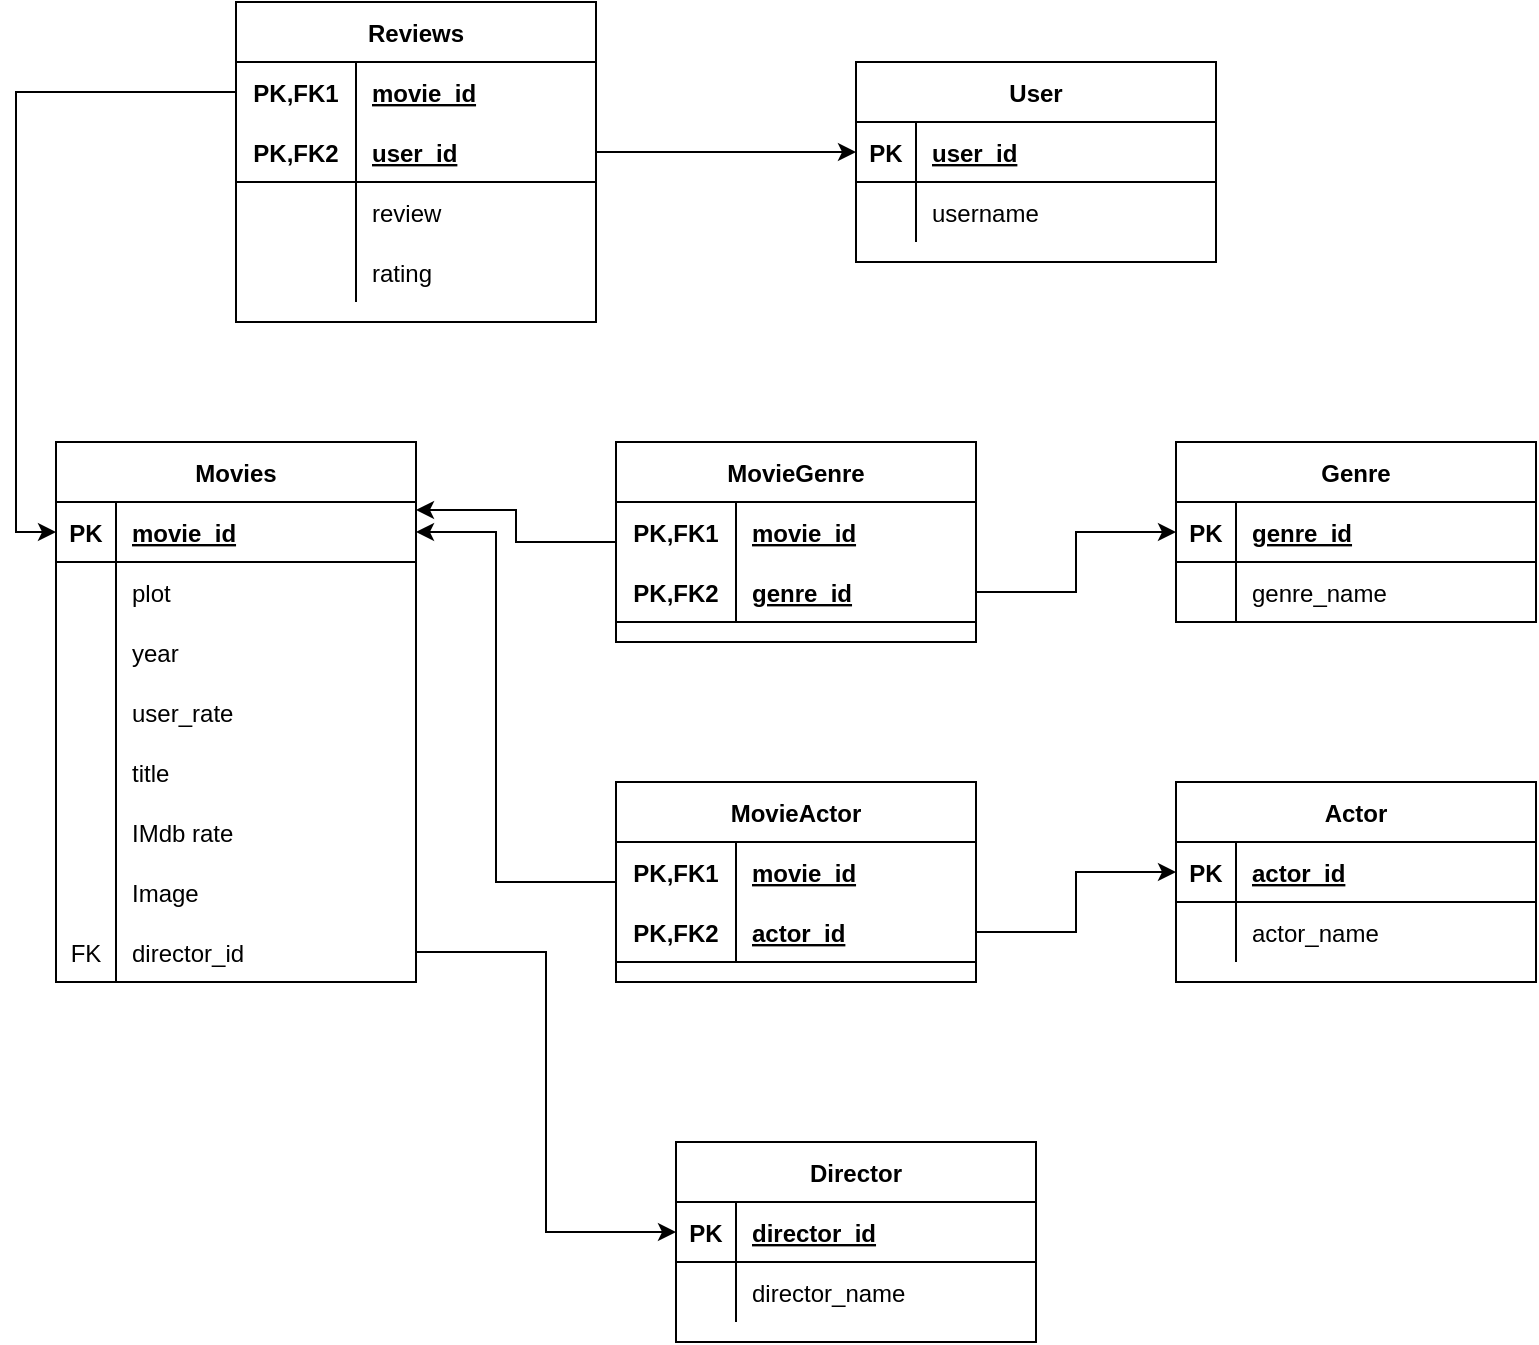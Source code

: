 <mxfile version="13.8.8" type="github">
  <diagram id="c0C46JMUdPOHkWmbJsBo" name="Page-1">
    <mxGraphModel dx="910" dy="462" grid="1" gridSize="10" guides="1" tooltips="1" connect="1" arrows="1" fold="1" page="1" pageScale="1" pageWidth="850" pageHeight="1100" math="0" shadow="0">
      <root>
        <mxCell id="0" />
        <mxCell id="1" parent="0" />
        <mxCell id="cWqjWIrs6oflig7eP5bg-1" value="Movies" style="shape=table;startSize=30;container=1;collapsible=1;childLayout=tableLayout;fixedRows=1;rowLines=0;fontStyle=1;align=center;resizeLast=1;" vertex="1" parent="1">
          <mxGeometry x="40" y="280" width="180" height="270" as="geometry" />
        </mxCell>
        <mxCell id="cWqjWIrs6oflig7eP5bg-2" value="" style="shape=partialRectangle;collapsible=0;dropTarget=0;pointerEvents=0;fillColor=none;top=0;left=0;bottom=1;right=0;points=[[0,0.5],[1,0.5]];portConstraint=eastwest;" vertex="1" parent="cWqjWIrs6oflig7eP5bg-1">
          <mxGeometry y="30" width="180" height="30" as="geometry" />
        </mxCell>
        <mxCell id="cWqjWIrs6oflig7eP5bg-3" value="PK" style="shape=partialRectangle;connectable=0;fillColor=none;top=0;left=0;bottom=0;right=0;fontStyle=1;overflow=hidden;" vertex="1" parent="cWqjWIrs6oflig7eP5bg-2">
          <mxGeometry width="30" height="30" as="geometry" />
        </mxCell>
        <mxCell id="cWqjWIrs6oflig7eP5bg-4" value="movie_id" style="shape=partialRectangle;connectable=0;fillColor=none;top=0;left=0;bottom=0;right=0;align=left;spacingLeft=6;fontStyle=5;overflow=hidden;" vertex="1" parent="cWqjWIrs6oflig7eP5bg-2">
          <mxGeometry x="30" width="150" height="30" as="geometry" />
        </mxCell>
        <mxCell id="cWqjWIrs6oflig7eP5bg-5" value="" style="shape=partialRectangle;collapsible=0;dropTarget=0;pointerEvents=0;fillColor=none;top=0;left=0;bottom=0;right=0;points=[[0,0.5],[1,0.5]];portConstraint=eastwest;" vertex="1" parent="cWqjWIrs6oflig7eP5bg-1">
          <mxGeometry y="60" width="180" height="30" as="geometry" />
        </mxCell>
        <mxCell id="cWqjWIrs6oflig7eP5bg-6" value="" style="shape=partialRectangle;connectable=0;fillColor=none;top=0;left=0;bottom=0;right=0;editable=1;overflow=hidden;" vertex="1" parent="cWqjWIrs6oflig7eP5bg-5">
          <mxGeometry width="30" height="30" as="geometry" />
        </mxCell>
        <mxCell id="cWqjWIrs6oflig7eP5bg-7" value="plot" style="shape=partialRectangle;connectable=0;fillColor=none;top=0;left=0;bottom=0;right=0;align=left;spacingLeft=6;overflow=hidden;" vertex="1" parent="cWqjWIrs6oflig7eP5bg-5">
          <mxGeometry x="30" width="150" height="30" as="geometry" />
        </mxCell>
        <mxCell id="cWqjWIrs6oflig7eP5bg-8" value="" style="shape=partialRectangle;collapsible=0;dropTarget=0;pointerEvents=0;fillColor=none;top=0;left=0;bottom=0;right=0;points=[[0,0.5],[1,0.5]];portConstraint=eastwest;" vertex="1" parent="cWqjWIrs6oflig7eP5bg-1">
          <mxGeometry y="90" width="180" height="30" as="geometry" />
        </mxCell>
        <mxCell id="cWqjWIrs6oflig7eP5bg-9" value="" style="shape=partialRectangle;connectable=0;fillColor=none;top=0;left=0;bottom=0;right=0;editable=1;overflow=hidden;" vertex="1" parent="cWqjWIrs6oflig7eP5bg-8">
          <mxGeometry width="30" height="30" as="geometry" />
        </mxCell>
        <mxCell id="cWqjWIrs6oflig7eP5bg-10" value="year" style="shape=partialRectangle;connectable=0;fillColor=none;top=0;left=0;bottom=0;right=0;align=left;spacingLeft=6;overflow=hidden;" vertex="1" parent="cWqjWIrs6oflig7eP5bg-8">
          <mxGeometry x="30" width="150" height="30" as="geometry" />
        </mxCell>
        <mxCell id="cWqjWIrs6oflig7eP5bg-11" value="" style="shape=partialRectangle;collapsible=0;dropTarget=0;pointerEvents=0;fillColor=none;top=0;left=0;bottom=0;right=0;points=[[0,0.5],[1,0.5]];portConstraint=eastwest;" vertex="1" parent="cWqjWIrs6oflig7eP5bg-1">
          <mxGeometry y="120" width="180" height="30" as="geometry" />
        </mxCell>
        <mxCell id="cWqjWIrs6oflig7eP5bg-12" value="" style="shape=partialRectangle;connectable=0;fillColor=none;top=0;left=0;bottom=0;right=0;editable=1;overflow=hidden;" vertex="1" parent="cWqjWIrs6oflig7eP5bg-11">
          <mxGeometry width="30" height="30" as="geometry" />
        </mxCell>
        <mxCell id="cWqjWIrs6oflig7eP5bg-13" value="user_rate" style="shape=partialRectangle;connectable=0;fillColor=none;top=0;left=0;bottom=0;right=0;align=left;spacingLeft=6;overflow=hidden;" vertex="1" parent="cWqjWIrs6oflig7eP5bg-11">
          <mxGeometry x="30" width="150" height="30" as="geometry" />
        </mxCell>
        <mxCell id="cWqjWIrs6oflig7eP5bg-28" value="" style="shape=partialRectangle;collapsible=0;dropTarget=0;pointerEvents=0;fillColor=none;top=0;left=0;bottom=0;right=0;points=[[0,0.5],[1,0.5]];portConstraint=eastwest;" vertex="1" parent="cWqjWIrs6oflig7eP5bg-1">
          <mxGeometry y="150" width="180" height="30" as="geometry" />
        </mxCell>
        <mxCell id="cWqjWIrs6oflig7eP5bg-29" value="" style="shape=partialRectangle;connectable=0;fillColor=none;top=0;left=0;bottom=0;right=0;editable=1;overflow=hidden;" vertex="1" parent="cWqjWIrs6oflig7eP5bg-28">
          <mxGeometry width="30" height="30" as="geometry" />
        </mxCell>
        <mxCell id="cWqjWIrs6oflig7eP5bg-30" value="title" style="shape=partialRectangle;connectable=0;fillColor=none;top=0;left=0;bottom=0;right=0;align=left;spacingLeft=6;overflow=hidden;" vertex="1" parent="cWqjWIrs6oflig7eP5bg-28">
          <mxGeometry x="30" width="150" height="30" as="geometry" />
        </mxCell>
        <mxCell id="cWqjWIrs6oflig7eP5bg-31" value="" style="shape=partialRectangle;collapsible=0;dropTarget=0;pointerEvents=0;fillColor=none;top=0;left=0;bottom=0;right=0;points=[[0,0.5],[1,0.5]];portConstraint=eastwest;" vertex="1" parent="cWqjWIrs6oflig7eP5bg-1">
          <mxGeometry y="180" width="180" height="30" as="geometry" />
        </mxCell>
        <mxCell id="cWqjWIrs6oflig7eP5bg-32" value="" style="shape=partialRectangle;connectable=0;fillColor=none;top=0;left=0;bottom=0;right=0;editable=1;overflow=hidden;" vertex="1" parent="cWqjWIrs6oflig7eP5bg-31">
          <mxGeometry width="30" height="30" as="geometry" />
        </mxCell>
        <mxCell id="cWqjWIrs6oflig7eP5bg-33" value="IMdb rate" style="shape=partialRectangle;connectable=0;fillColor=none;top=0;left=0;bottom=0;right=0;align=left;spacingLeft=6;overflow=hidden;" vertex="1" parent="cWqjWIrs6oflig7eP5bg-31">
          <mxGeometry x="30" width="150" height="30" as="geometry" />
        </mxCell>
        <mxCell id="cWqjWIrs6oflig7eP5bg-34" value="" style="shape=partialRectangle;collapsible=0;dropTarget=0;pointerEvents=0;fillColor=none;top=0;left=0;bottom=0;right=0;points=[[0,0.5],[1,0.5]];portConstraint=eastwest;" vertex="1" parent="cWqjWIrs6oflig7eP5bg-1">
          <mxGeometry y="210" width="180" height="30" as="geometry" />
        </mxCell>
        <mxCell id="cWqjWIrs6oflig7eP5bg-35" value="" style="shape=partialRectangle;connectable=0;fillColor=none;top=0;left=0;bottom=0;right=0;editable=1;overflow=hidden;" vertex="1" parent="cWqjWIrs6oflig7eP5bg-34">
          <mxGeometry width="30" height="30" as="geometry" />
        </mxCell>
        <mxCell id="cWqjWIrs6oflig7eP5bg-36" value="Image" style="shape=partialRectangle;connectable=0;fillColor=none;top=0;left=0;bottom=0;right=0;align=left;spacingLeft=6;overflow=hidden;" vertex="1" parent="cWqjWIrs6oflig7eP5bg-34">
          <mxGeometry x="30" width="150" height="30" as="geometry" />
        </mxCell>
        <mxCell id="cWqjWIrs6oflig7eP5bg-149" value="" style="shape=partialRectangle;collapsible=0;dropTarget=0;pointerEvents=0;fillColor=none;top=0;left=0;bottom=0;right=0;points=[[0,0.5],[1,0.5]];portConstraint=eastwest;" vertex="1" parent="cWqjWIrs6oflig7eP5bg-1">
          <mxGeometry y="240" width="180" height="30" as="geometry" />
        </mxCell>
        <mxCell id="cWqjWIrs6oflig7eP5bg-150" value="FK" style="shape=partialRectangle;connectable=0;fillColor=none;top=0;left=0;bottom=0;right=0;editable=1;overflow=hidden;fontStyle=0" vertex="1" parent="cWqjWIrs6oflig7eP5bg-149">
          <mxGeometry width="30" height="30" as="geometry" />
        </mxCell>
        <mxCell id="cWqjWIrs6oflig7eP5bg-151" value="director_id" style="shape=partialRectangle;connectable=0;fillColor=none;top=0;left=0;bottom=0;right=0;align=left;spacingLeft=6;overflow=hidden;fontStyle=0" vertex="1" parent="cWqjWIrs6oflig7eP5bg-149">
          <mxGeometry x="30" width="150" height="30" as="geometry" />
        </mxCell>
        <mxCell id="cWqjWIrs6oflig7eP5bg-37" value="Actor" style="shape=table;startSize=30;container=1;collapsible=1;childLayout=tableLayout;fixedRows=1;rowLines=0;fontStyle=1;align=center;resizeLast=1;" vertex="1" parent="1">
          <mxGeometry x="600" y="450" width="180" height="100" as="geometry" />
        </mxCell>
        <mxCell id="cWqjWIrs6oflig7eP5bg-38" value="" style="shape=partialRectangle;collapsible=0;dropTarget=0;pointerEvents=0;fillColor=none;top=0;left=0;bottom=1;right=0;points=[[0,0.5],[1,0.5]];portConstraint=eastwest;" vertex="1" parent="cWqjWIrs6oflig7eP5bg-37">
          <mxGeometry y="30" width="180" height="30" as="geometry" />
        </mxCell>
        <mxCell id="cWqjWIrs6oflig7eP5bg-39" value="PK" style="shape=partialRectangle;connectable=0;fillColor=none;top=0;left=0;bottom=0;right=0;fontStyle=1;overflow=hidden;" vertex="1" parent="cWqjWIrs6oflig7eP5bg-38">
          <mxGeometry width="30" height="30" as="geometry" />
        </mxCell>
        <mxCell id="cWqjWIrs6oflig7eP5bg-40" value="actor_id" style="shape=partialRectangle;connectable=0;fillColor=none;top=0;left=0;bottom=0;right=0;align=left;spacingLeft=6;fontStyle=5;overflow=hidden;" vertex="1" parent="cWqjWIrs6oflig7eP5bg-38">
          <mxGeometry x="30" width="150" height="30" as="geometry" />
        </mxCell>
        <mxCell id="cWqjWIrs6oflig7eP5bg-41" value="" style="shape=partialRectangle;collapsible=0;dropTarget=0;pointerEvents=0;fillColor=none;top=0;left=0;bottom=0;right=0;points=[[0,0.5],[1,0.5]];portConstraint=eastwest;" vertex="1" parent="cWqjWIrs6oflig7eP5bg-37">
          <mxGeometry y="60" width="180" height="30" as="geometry" />
        </mxCell>
        <mxCell id="cWqjWIrs6oflig7eP5bg-42" value="" style="shape=partialRectangle;connectable=0;fillColor=none;top=0;left=0;bottom=0;right=0;editable=1;overflow=hidden;" vertex="1" parent="cWqjWIrs6oflig7eP5bg-41">
          <mxGeometry width="30" height="30" as="geometry" />
        </mxCell>
        <mxCell id="cWqjWIrs6oflig7eP5bg-43" value="actor_name" style="shape=partialRectangle;connectable=0;fillColor=none;top=0;left=0;bottom=0;right=0;align=left;spacingLeft=6;overflow=hidden;" vertex="1" parent="cWqjWIrs6oflig7eP5bg-41">
          <mxGeometry x="30" width="150" height="30" as="geometry" />
        </mxCell>
        <mxCell id="cWqjWIrs6oflig7eP5bg-50" value="Genre" style="shape=table;startSize=30;container=1;collapsible=1;childLayout=tableLayout;fixedRows=1;rowLines=0;fontStyle=1;align=center;resizeLast=1;" vertex="1" parent="1">
          <mxGeometry x="600" y="280" width="180" height="90" as="geometry" />
        </mxCell>
        <mxCell id="cWqjWIrs6oflig7eP5bg-51" value="" style="shape=partialRectangle;collapsible=0;dropTarget=0;pointerEvents=0;fillColor=none;top=0;left=0;bottom=1;right=0;points=[[0,0.5],[1,0.5]];portConstraint=eastwest;" vertex="1" parent="cWqjWIrs6oflig7eP5bg-50">
          <mxGeometry y="30" width="180" height="30" as="geometry" />
        </mxCell>
        <mxCell id="cWqjWIrs6oflig7eP5bg-52" value="PK" style="shape=partialRectangle;connectable=0;fillColor=none;top=0;left=0;bottom=0;right=0;fontStyle=1;overflow=hidden;" vertex="1" parent="cWqjWIrs6oflig7eP5bg-51">
          <mxGeometry width="30" height="30" as="geometry" />
        </mxCell>
        <mxCell id="cWqjWIrs6oflig7eP5bg-53" value="genre_id" style="shape=partialRectangle;connectable=0;fillColor=none;top=0;left=0;bottom=0;right=0;align=left;spacingLeft=6;fontStyle=5;overflow=hidden;" vertex="1" parent="cWqjWIrs6oflig7eP5bg-51">
          <mxGeometry x="30" width="150" height="30" as="geometry" />
        </mxCell>
        <mxCell id="cWqjWIrs6oflig7eP5bg-54" value="" style="shape=partialRectangle;collapsible=0;dropTarget=0;pointerEvents=0;fillColor=none;top=0;left=0;bottom=0;right=0;points=[[0,0.5],[1,0.5]];portConstraint=eastwest;" vertex="1" parent="cWqjWIrs6oflig7eP5bg-50">
          <mxGeometry y="60" width="180" height="30" as="geometry" />
        </mxCell>
        <mxCell id="cWqjWIrs6oflig7eP5bg-55" value="" style="shape=partialRectangle;connectable=0;fillColor=none;top=0;left=0;bottom=0;right=0;editable=1;overflow=hidden;" vertex="1" parent="cWqjWIrs6oflig7eP5bg-54">
          <mxGeometry width="30" height="30" as="geometry" />
        </mxCell>
        <mxCell id="cWqjWIrs6oflig7eP5bg-56" value="genre_name" style="shape=partialRectangle;connectable=0;fillColor=none;top=0;left=0;bottom=0;right=0;align=left;spacingLeft=6;overflow=hidden;" vertex="1" parent="cWqjWIrs6oflig7eP5bg-54">
          <mxGeometry x="30" width="150" height="30" as="geometry" />
        </mxCell>
        <mxCell id="cWqjWIrs6oflig7eP5bg-80" value="Director" style="shape=table;startSize=30;container=1;collapsible=1;childLayout=tableLayout;fixedRows=1;rowLines=0;fontStyle=1;align=center;resizeLast=1;" vertex="1" parent="1">
          <mxGeometry x="350" y="630" width="180" height="100" as="geometry" />
        </mxCell>
        <mxCell id="cWqjWIrs6oflig7eP5bg-81" value="" style="shape=partialRectangle;collapsible=0;dropTarget=0;pointerEvents=0;fillColor=none;top=0;left=0;bottom=1;right=0;points=[[0,0.5],[1,0.5]];portConstraint=eastwest;" vertex="1" parent="cWqjWIrs6oflig7eP5bg-80">
          <mxGeometry y="30" width="180" height="30" as="geometry" />
        </mxCell>
        <mxCell id="cWqjWIrs6oflig7eP5bg-82" value="PK" style="shape=partialRectangle;connectable=0;fillColor=none;top=0;left=0;bottom=0;right=0;fontStyle=1;overflow=hidden;" vertex="1" parent="cWqjWIrs6oflig7eP5bg-81">
          <mxGeometry width="30" height="30" as="geometry" />
        </mxCell>
        <mxCell id="cWqjWIrs6oflig7eP5bg-83" value="director_id" style="shape=partialRectangle;connectable=0;fillColor=none;top=0;left=0;bottom=0;right=0;align=left;spacingLeft=6;fontStyle=5;overflow=hidden;" vertex="1" parent="cWqjWIrs6oflig7eP5bg-81">
          <mxGeometry x="30" width="150" height="30" as="geometry" />
        </mxCell>
        <mxCell id="cWqjWIrs6oflig7eP5bg-84" value="" style="shape=partialRectangle;collapsible=0;dropTarget=0;pointerEvents=0;fillColor=none;top=0;left=0;bottom=0;right=0;points=[[0,0.5],[1,0.5]];portConstraint=eastwest;" vertex="1" parent="cWqjWIrs6oflig7eP5bg-80">
          <mxGeometry y="60" width="180" height="30" as="geometry" />
        </mxCell>
        <mxCell id="cWqjWIrs6oflig7eP5bg-85" value="" style="shape=partialRectangle;connectable=0;fillColor=none;top=0;left=0;bottom=0;right=0;editable=1;overflow=hidden;" vertex="1" parent="cWqjWIrs6oflig7eP5bg-84">
          <mxGeometry width="30" height="30" as="geometry" />
        </mxCell>
        <mxCell id="cWqjWIrs6oflig7eP5bg-86" value="director_name" style="shape=partialRectangle;connectable=0;fillColor=none;top=0;left=0;bottom=0;right=0;align=left;spacingLeft=6;overflow=hidden;" vertex="1" parent="cWqjWIrs6oflig7eP5bg-84">
          <mxGeometry x="30" width="150" height="30" as="geometry" />
        </mxCell>
        <mxCell id="cWqjWIrs6oflig7eP5bg-93" value="User" style="shape=table;startSize=30;container=1;collapsible=1;childLayout=tableLayout;fixedRows=1;rowLines=0;fontStyle=1;align=center;resizeLast=1;" vertex="1" parent="1">
          <mxGeometry x="440" y="90" width="180" height="100" as="geometry" />
        </mxCell>
        <mxCell id="cWqjWIrs6oflig7eP5bg-94" value="" style="shape=partialRectangle;collapsible=0;dropTarget=0;pointerEvents=0;fillColor=none;top=0;left=0;bottom=1;right=0;points=[[0,0.5],[1,0.5]];portConstraint=eastwest;" vertex="1" parent="cWqjWIrs6oflig7eP5bg-93">
          <mxGeometry y="30" width="180" height="30" as="geometry" />
        </mxCell>
        <mxCell id="cWqjWIrs6oflig7eP5bg-95" value="PK" style="shape=partialRectangle;connectable=0;fillColor=none;top=0;left=0;bottom=0;right=0;fontStyle=1;overflow=hidden;" vertex="1" parent="cWqjWIrs6oflig7eP5bg-94">
          <mxGeometry width="30" height="30" as="geometry" />
        </mxCell>
        <mxCell id="cWqjWIrs6oflig7eP5bg-96" value="user_id" style="shape=partialRectangle;connectable=0;fillColor=none;top=0;left=0;bottom=0;right=0;align=left;spacingLeft=6;fontStyle=5;overflow=hidden;" vertex="1" parent="cWqjWIrs6oflig7eP5bg-94">
          <mxGeometry x="30" width="150" height="30" as="geometry" />
        </mxCell>
        <mxCell id="cWqjWIrs6oflig7eP5bg-97" value="" style="shape=partialRectangle;collapsible=0;dropTarget=0;pointerEvents=0;fillColor=none;top=0;left=0;bottom=0;right=0;points=[[0,0.5],[1,0.5]];portConstraint=eastwest;" vertex="1" parent="cWqjWIrs6oflig7eP5bg-93">
          <mxGeometry y="60" width="180" height="30" as="geometry" />
        </mxCell>
        <mxCell id="cWqjWIrs6oflig7eP5bg-98" value="" style="shape=partialRectangle;connectable=0;fillColor=none;top=0;left=0;bottom=0;right=0;editable=1;overflow=hidden;" vertex="1" parent="cWqjWIrs6oflig7eP5bg-97">
          <mxGeometry width="30" height="30" as="geometry" />
        </mxCell>
        <mxCell id="cWqjWIrs6oflig7eP5bg-99" value="username" style="shape=partialRectangle;connectable=0;fillColor=none;top=0;left=0;bottom=0;right=0;align=left;spacingLeft=6;overflow=hidden;" vertex="1" parent="cWqjWIrs6oflig7eP5bg-97">
          <mxGeometry x="30" width="150" height="30" as="geometry" />
        </mxCell>
        <mxCell id="cWqjWIrs6oflig7eP5bg-110" value="Reviews" style="shape=table;startSize=30;container=1;collapsible=1;childLayout=tableLayout;fixedRows=1;rowLines=0;fontStyle=1;align=center;resizeLast=1;" vertex="1" parent="1">
          <mxGeometry x="130" y="60" width="180" height="160" as="geometry" />
        </mxCell>
        <mxCell id="cWqjWIrs6oflig7eP5bg-111" value="" style="shape=partialRectangle;collapsible=0;dropTarget=0;pointerEvents=0;fillColor=none;top=0;left=0;bottom=0;right=0;points=[[0,0.5],[1,0.5]];portConstraint=eastwest;" vertex="1" parent="cWqjWIrs6oflig7eP5bg-110">
          <mxGeometry y="30" width="180" height="30" as="geometry" />
        </mxCell>
        <mxCell id="cWqjWIrs6oflig7eP5bg-112" value="PK,FK1" style="shape=partialRectangle;connectable=0;fillColor=none;top=0;left=0;bottom=0;right=0;fontStyle=1;overflow=hidden;" vertex="1" parent="cWqjWIrs6oflig7eP5bg-111">
          <mxGeometry width="60" height="30" as="geometry" />
        </mxCell>
        <mxCell id="cWqjWIrs6oflig7eP5bg-113" value="movie_id" style="shape=partialRectangle;connectable=0;fillColor=none;top=0;left=0;bottom=0;right=0;align=left;spacingLeft=6;fontStyle=5;overflow=hidden;" vertex="1" parent="cWqjWIrs6oflig7eP5bg-111">
          <mxGeometry x="60" width="120" height="30" as="geometry" />
        </mxCell>
        <mxCell id="cWqjWIrs6oflig7eP5bg-114" value="" style="shape=partialRectangle;collapsible=0;dropTarget=0;pointerEvents=0;fillColor=none;top=0;left=0;bottom=1;right=0;points=[[0,0.5],[1,0.5]];portConstraint=eastwest;" vertex="1" parent="cWqjWIrs6oflig7eP5bg-110">
          <mxGeometry y="60" width="180" height="30" as="geometry" />
        </mxCell>
        <mxCell id="cWqjWIrs6oflig7eP5bg-115" value="PK,FK2" style="shape=partialRectangle;connectable=0;fillColor=none;top=0;left=0;bottom=0;right=0;fontStyle=1;overflow=hidden;" vertex="1" parent="cWqjWIrs6oflig7eP5bg-114">
          <mxGeometry width="60" height="30" as="geometry" />
        </mxCell>
        <mxCell id="cWqjWIrs6oflig7eP5bg-116" value="user_id" style="shape=partialRectangle;connectable=0;fillColor=none;top=0;left=0;bottom=0;right=0;align=left;spacingLeft=6;fontStyle=5;overflow=hidden;" vertex="1" parent="cWqjWIrs6oflig7eP5bg-114">
          <mxGeometry x="60" width="120" height="30" as="geometry" />
        </mxCell>
        <mxCell id="cWqjWIrs6oflig7eP5bg-117" value="" style="shape=partialRectangle;collapsible=0;dropTarget=0;pointerEvents=0;fillColor=none;top=0;left=0;bottom=0;right=0;points=[[0,0.5],[1,0.5]];portConstraint=eastwest;" vertex="1" parent="cWqjWIrs6oflig7eP5bg-110">
          <mxGeometry y="90" width="180" height="30" as="geometry" />
        </mxCell>
        <mxCell id="cWqjWIrs6oflig7eP5bg-118" value="" style="shape=partialRectangle;connectable=0;fillColor=none;top=0;left=0;bottom=0;right=0;editable=1;overflow=hidden;" vertex="1" parent="cWqjWIrs6oflig7eP5bg-117">
          <mxGeometry width="60" height="30" as="geometry" />
        </mxCell>
        <mxCell id="cWqjWIrs6oflig7eP5bg-119" value="review" style="shape=partialRectangle;connectable=0;fillColor=none;top=0;left=0;bottom=0;right=0;align=left;spacingLeft=6;overflow=hidden;" vertex="1" parent="cWqjWIrs6oflig7eP5bg-117">
          <mxGeometry x="60" width="120" height="30" as="geometry" />
        </mxCell>
        <mxCell id="cWqjWIrs6oflig7eP5bg-120" value="" style="shape=partialRectangle;collapsible=0;dropTarget=0;pointerEvents=0;fillColor=none;top=0;left=0;bottom=0;right=0;points=[[0,0.5],[1,0.5]];portConstraint=eastwest;" vertex="1" parent="cWqjWIrs6oflig7eP5bg-110">
          <mxGeometry y="120" width="180" height="30" as="geometry" />
        </mxCell>
        <mxCell id="cWqjWIrs6oflig7eP5bg-121" value="" style="shape=partialRectangle;connectable=0;fillColor=none;top=0;left=0;bottom=0;right=0;editable=1;overflow=hidden;" vertex="1" parent="cWqjWIrs6oflig7eP5bg-120">
          <mxGeometry width="60" height="30" as="geometry" />
        </mxCell>
        <mxCell id="cWqjWIrs6oflig7eP5bg-122" value="rating" style="shape=partialRectangle;connectable=0;fillColor=none;top=0;left=0;bottom=0;right=0;align=left;spacingLeft=6;overflow=hidden;" vertex="1" parent="cWqjWIrs6oflig7eP5bg-120">
          <mxGeometry x="60" width="120" height="30" as="geometry" />
        </mxCell>
        <mxCell id="cWqjWIrs6oflig7eP5bg-152" style="edgeStyle=orthogonalEdgeStyle;rounded=0;orthogonalLoop=1;jettySize=auto;html=1;entryX=1;entryY=0.5;entryDx=0;entryDy=0;" edge="1" parent="1" source="cWqjWIrs6oflig7eP5bg-123" target="cWqjWIrs6oflig7eP5bg-2">
          <mxGeometry relative="1" as="geometry">
            <Array as="points">
              <mxPoint x="260" y="500" />
              <mxPoint x="260" y="325" />
            </Array>
          </mxGeometry>
        </mxCell>
        <mxCell id="cWqjWIrs6oflig7eP5bg-123" value="MovieActor" style="shape=table;startSize=30;container=1;collapsible=1;childLayout=tableLayout;fixedRows=1;rowLines=0;fontStyle=1;align=center;resizeLast=1;" vertex="1" parent="1">
          <mxGeometry x="320" y="450" width="180" height="100" as="geometry" />
        </mxCell>
        <mxCell id="cWqjWIrs6oflig7eP5bg-124" value="" style="shape=partialRectangle;collapsible=0;dropTarget=0;pointerEvents=0;fillColor=none;top=0;left=0;bottom=0;right=0;points=[[0,0.5],[1,0.5]];portConstraint=eastwest;" vertex="1" parent="cWqjWIrs6oflig7eP5bg-123">
          <mxGeometry y="30" width="180" height="30" as="geometry" />
        </mxCell>
        <mxCell id="cWqjWIrs6oflig7eP5bg-125" value="PK,FK1" style="shape=partialRectangle;connectable=0;fillColor=none;top=0;left=0;bottom=0;right=0;fontStyle=1;overflow=hidden;" vertex="1" parent="cWqjWIrs6oflig7eP5bg-124">
          <mxGeometry width="60" height="30" as="geometry" />
        </mxCell>
        <mxCell id="cWqjWIrs6oflig7eP5bg-126" value="movie_id" style="shape=partialRectangle;connectable=0;fillColor=none;top=0;left=0;bottom=0;right=0;align=left;spacingLeft=6;fontStyle=5;overflow=hidden;" vertex="1" parent="cWqjWIrs6oflig7eP5bg-124">
          <mxGeometry x="60" width="120" height="30" as="geometry" />
        </mxCell>
        <mxCell id="cWqjWIrs6oflig7eP5bg-127" value="" style="shape=partialRectangle;collapsible=0;dropTarget=0;pointerEvents=0;fillColor=none;top=0;left=0;bottom=1;right=0;points=[[0,0.5],[1,0.5]];portConstraint=eastwest;" vertex="1" parent="cWqjWIrs6oflig7eP5bg-123">
          <mxGeometry y="60" width="180" height="30" as="geometry" />
        </mxCell>
        <mxCell id="cWqjWIrs6oflig7eP5bg-128" value="PK,FK2" style="shape=partialRectangle;connectable=0;fillColor=none;top=0;left=0;bottom=0;right=0;fontStyle=1;overflow=hidden;" vertex="1" parent="cWqjWIrs6oflig7eP5bg-127">
          <mxGeometry width="60" height="30" as="geometry" />
        </mxCell>
        <mxCell id="cWqjWIrs6oflig7eP5bg-129" value="actor_id" style="shape=partialRectangle;connectable=0;fillColor=none;top=0;left=0;bottom=0;right=0;align=left;spacingLeft=6;fontStyle=5;overflow=hidden;" vertex="1" parent="cWqjWIrs6oflig7eP5bg-127">
          <mxGeometry x="60" width="120" height="30" as="geometry" />
        </mxCell>
        <mxCell id="cWqjWIrs6oflig7eP5bg-153" style="edgeStyle=orthogonalEdgeStyle;rounded=0;orthogonalLoop=1;jettySize=auto;html=1;entryX=1;entryY=0.133;entryDx=0;entryDy=0;entryPerimeter=0;" edge="1" parent="1" source="cWqjWIrs6oflig7eP5bg-136" target="cWqjWIrs6oflig7eP5bg-2">
          <mxGeometry relative="1" as="geometry" />
        </mxCell>
        <mxCell id="cWqjWIrs6oflig7eP5bg-136" value="MovieGenre" style="shape=table;startSize=30;container=1;collapsible=1;childLayout=tableLayout;fixedRows=1;rowLines=0;fontStyle=1;align=center;resizeLast=1;" vertex="1" parent="1">
          <mxGeometry x="320" y="280" width="180" height="100" as="geometry" />
        </mxCell>
        <mxCell id="cWqjWIrs6oflig7eP5bg-137" value="" style="shape=partialRectangle;collapsible=0;dropTarget=0;pointerEvents=0;fillColor=none;top=0;left=0;bottom=0;right=0;points=[[0,0.5],[1,0.5]];portConstraint=eastwest;" vertex="1" parent="cWqjWIrs6oflig7eP5bg-136">
          <mxGeometry y="30" width="180" height="30" as="geometry" />
        </mxCell>
        <mxCell id="cWqjWIrs6oflig7eP5bg-138" value="PK,FK1" style="shape=partialRectangle;connectable=0;fillColor=none;top=0;left=0;bottom=0;right=0;fontStyle=1;overflow=hidden;" vertex="1" parent="cWqjWIrs6oflig7eP5bg-137">
          <mxGeometry width="60" height="30" as="geometry" />
        </mxCell>
        <mxCell id="cWqjWIrs6oflig7eP5bg-139" value="movie_id" style="shape=partialRectangle;connectable=0;fillColor=none;top=0;left=0;bottom=0;right=0;align=left;spacingLeft=6;fontStyle=5;overflow=hidden;" vertex="1" parent="cWqjWIrs6oflig7eP5bg-137">
          <mxGeometry x="60" width="120" height="30" as="geometry" />
        </mxCell>
        <mxCell id="cWqjWIrs6oflig7eP5bg-140" value="" style="shape=partialRectangle;collapsible=0;dropTarget=0;pointerEvents=0;fillColor=none;top=0;left=0;bottom=1;right=0;points=[[0,0.5],[1,0.5]];portConstraint=eastwest;" vertex="1" parent="cWqjWIrs6oflig7eP5bg-136">
          <mxGeometry y="60" width="180" height="30" as="geometry" />
        </mxCell>
        <mxCell id="cWqjWIrs6oflig7eP5bg-141" value="PK,FK2" style="shape=partialRectangle;connectable=0;fillColor=none;top=0;left=0;bottom=0;right=0;fontStyle=1;overflow=hidden;" vertex="1" parent="cWqjWIrs6oflig7eP5bg-140">
          <mxGeometry width="60" height="30" as="geometry" />
        </mxCell>
        <mxCell id="cWqjWIrs6oflig7eP5bg-142" value="genre_id" style="shape=partialRectangle;connectable=0;fillColor=none;top=0;left=0;bottom=0;right=0;align=left;spacingLeft=6;fontStyle=5;overflow=hidden;" vertex="1" parent="cWqjWIrs6oflig7eP5bg-140">
          <mxGeometry x="60" width="120" height="30" as="geometry" />
        </mxCell>
        <mxCell id="cWqjWIrs6oflig7eP5bg-154" style="edgeStyle=orthogonalEdgeStyle;rounded=0;orthogonalLoop=1;jettySize=auto;html=1;entryX=0;entryY=0.5;entryDx=0;entryDy=0;" edge="1" parent="1" source="cWqjWIrs6oflig7eP5bg-111" target="cWqjWIrs6oflig7eP5bg-2">
          <mxGeometry relative="1" as="geometry" />
        </mxCell>
        <mxCell id="cWqjWIrs6oflig7eP5bg-155" style="edgeStyle=orthogonalEdgeStyle;rounded=0;orthogonalLoop=1;jettySize=auto;html=1;entryX=0;entryY=0.5;entryDx=0;entryDy=0;" edge="1" parent="1" source="cWqjWIrs6oflig7eP5bg-114" target="cWqjWIrs6oflig7eP5bg-94">
          <mxGeometry relative="1" as="geometry" />
        </mxCell>
        <mxCell id="cWqjWIrs6oflig7eP5bg-156" style="edgeStyle=orthogonalEdgeStyle;rounded=0;orthogonalLoop=1;jettySize=auto;html=1;exitX=1;exitY=0.5;exitDx=0;exitDy=0;entryX=0;entryY=0.5;entryDx=0;entryDy=0;" edge="1" parent="1" source="cWqjWIrs6oflig7eP5bg-140" target="cWqjWIrs6oflig7eP5bg-51">
          <mxGeometry relative="1" as="geometry" />
        </mxCell>
        <mxCell id="cWqjWIrs6oflig7eP5bg-157" style="edgeStyle=orthogonalEdgeStyle;rounded=0;orthogonalLoop=1;jettySize=auto;html=1;entryX=0;entryY=0.5;entryDx=0;entryDy=0;" edge="1" parent="1" source="cWqjWIrs6oflig7eP5bg-127" target="cWqjWIrs6oflig7eP5bg-38">
          <mxGeometry relative="1" as="geometry" />
        </mxCell>
        <mxCell id="cWqjWIrs6oflig7eP5bg-160" style="edgeStyle=orthogonalEdgeStyle;rounded=0;orthogonalLoop=1;jettySize=auto;html=1;entryX=0;entryY=0.5;entryDx=0;entryDy=0;" edge="1" parent="1" source="cWqjWIrs6oflig7eP5bg-149" target="cWqjWIrs6oflig7eP5bg-81">
          <mxGeometry relative="1" as="geometry" />
        </mxCell>
      </root>
    </mxGraphModel>
  </diagram>
</mxfile>
